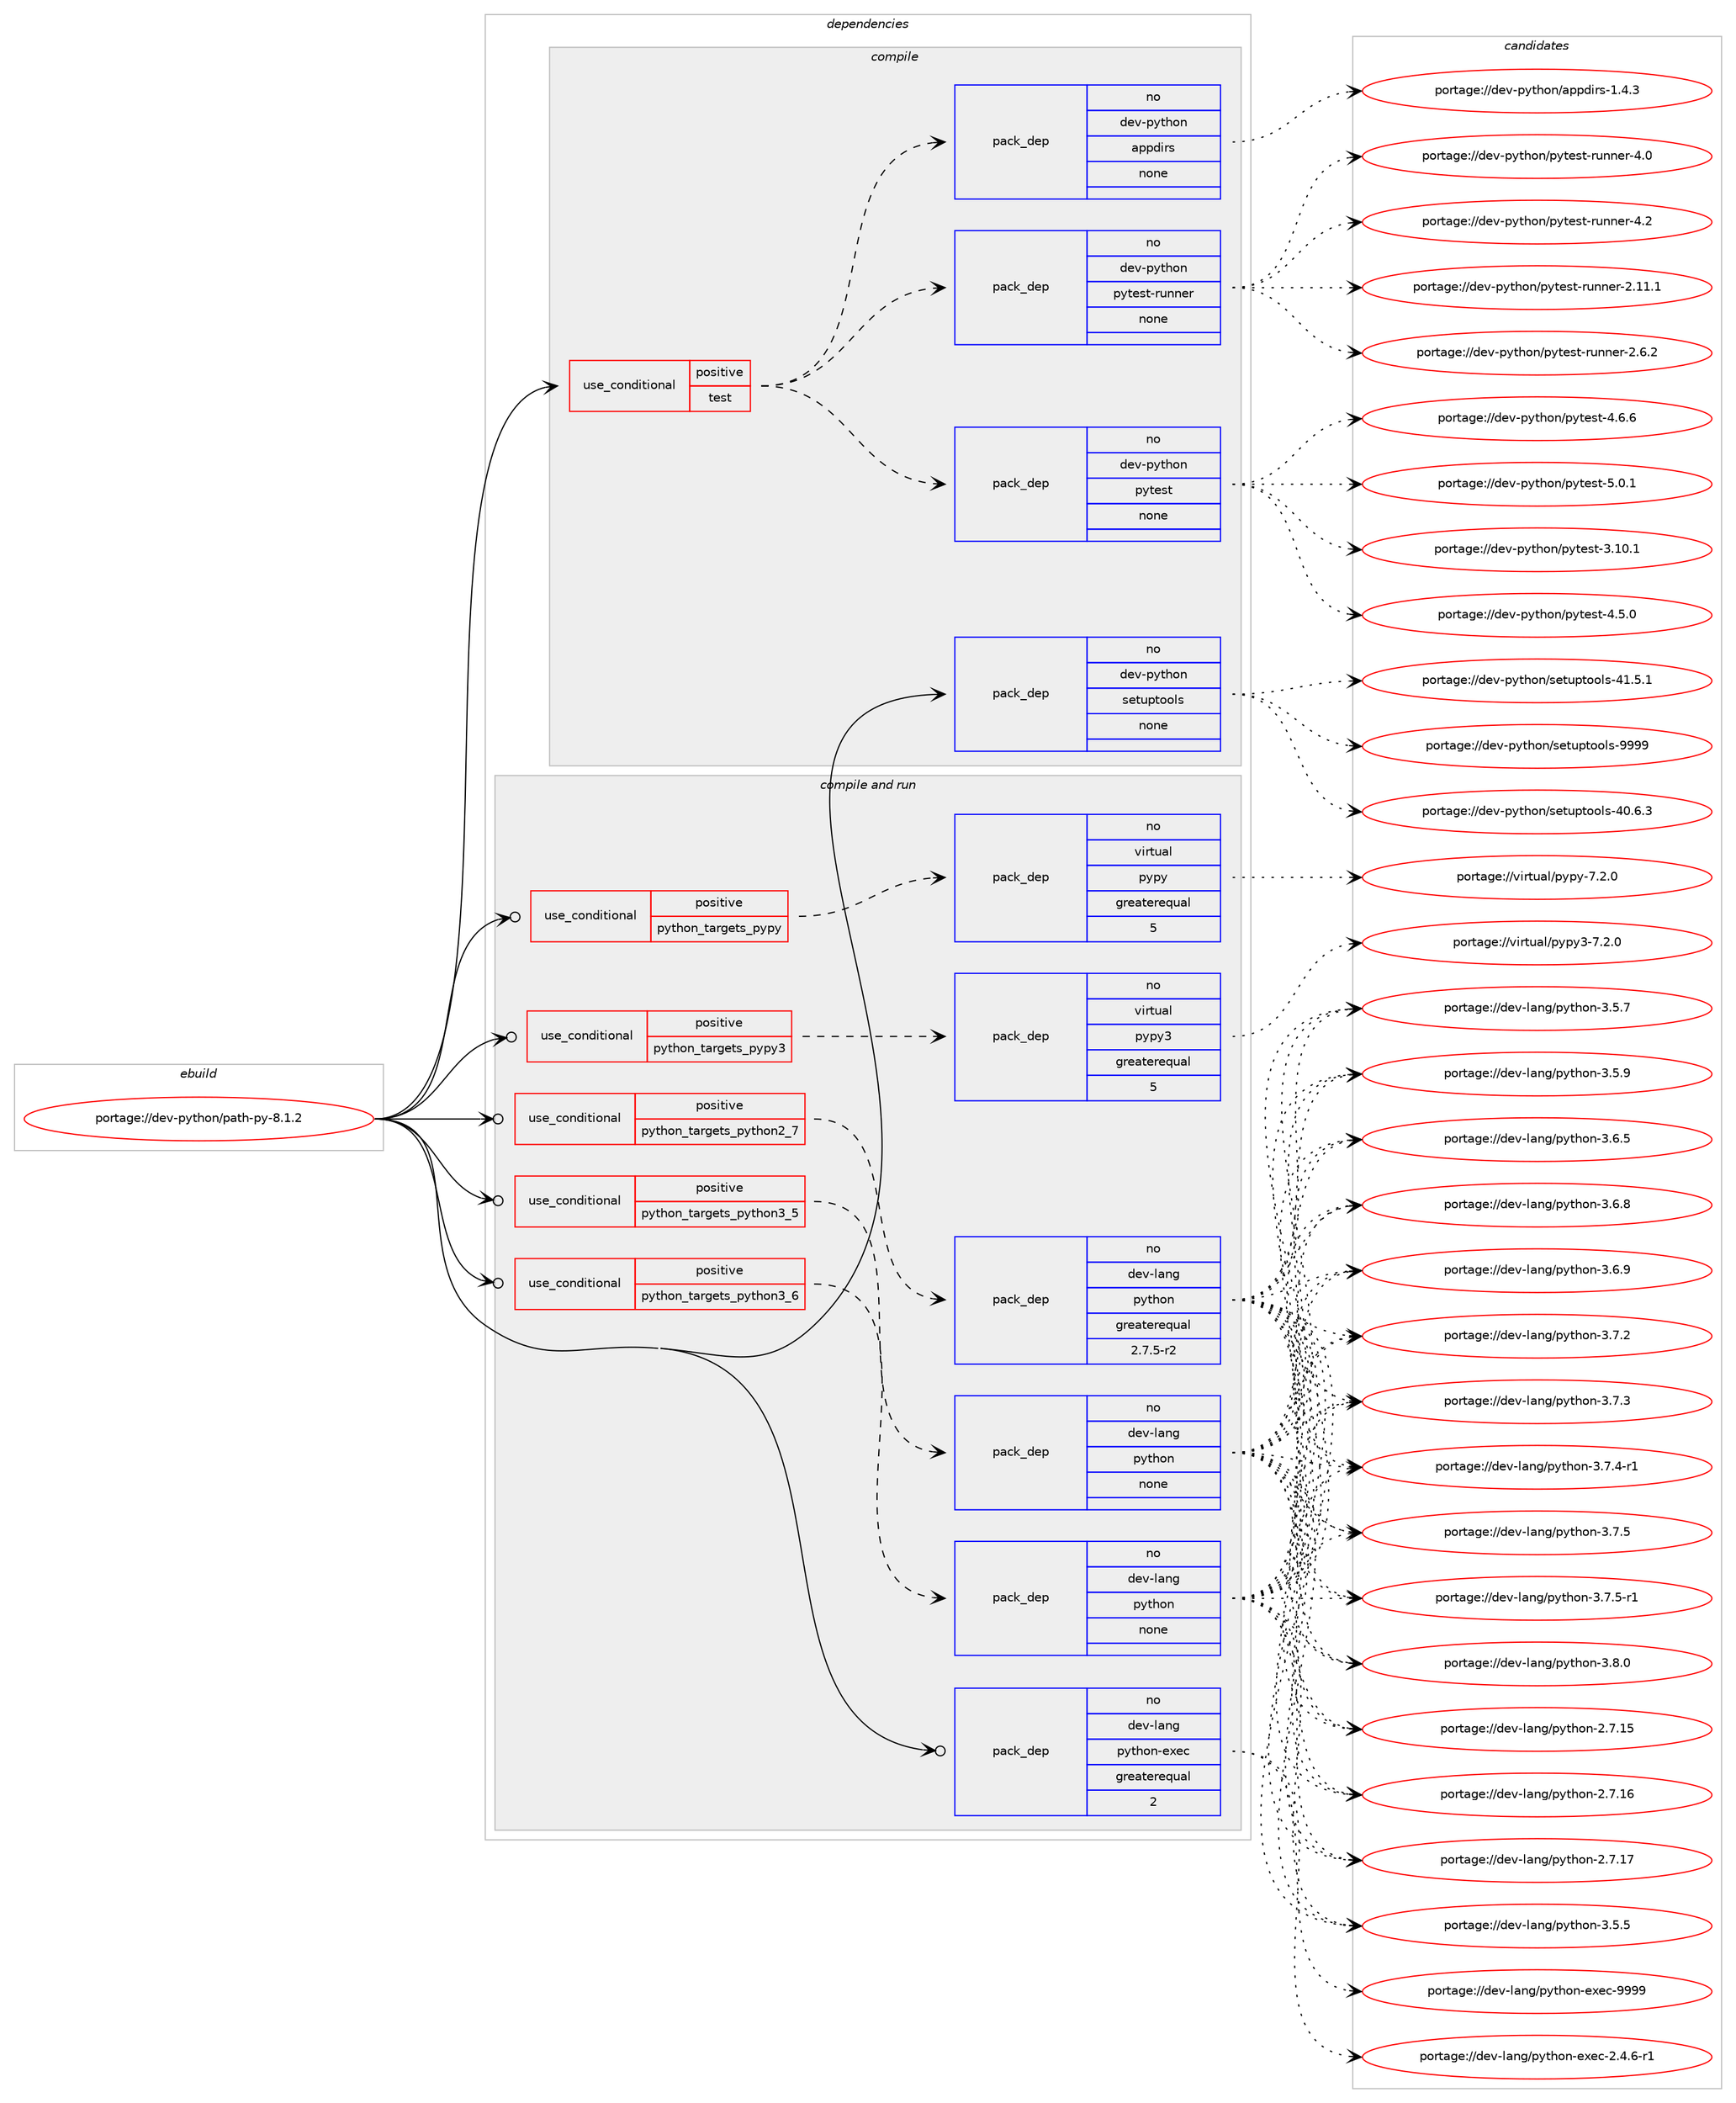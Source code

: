 digraph prolog {

# *************
# Graph options
# *************

newrank=true;
concentrate=true;
compound=true;
graph [rankdir=LR,fontname=Helvetica,fontsize=10,ranksep=1.5];#, ranksep=2.5, nodesep=0.2];
edge  [arrowhead=vee];
node  [fontname=Helvetica,fontsize=10];

# **********
# The ebuild
# **********

subgraph cluster_leftcol {
color=gray;
rank=same;
label=<<i>ebuild</i>>;
id [label="portage://dev-python/path-py-8.1.2", color=red, width=4, href="../dev-python/path-py-8.1.2.svg"];
}

# ****************
# The dependencies
# ****************

subgraph cluster_midcol {
color=gray;
label=<<i>dependencies</i>>;
subgraph cluster_compile {
fillcolor="#eeeeee";
style=filled;
label=<<i>compile</i>>;
subgraph cond33463 {
dependency155934 [label=<<TABLE BORDER="0" CELLBORDER="1" CELLSPACING="0" CELLPADDING="4"><TR><TD ROWSPAN="3" CELLPADDING="10">use_conditional</TD></TR><TR><TD>positive</TD></TR><TR><TD>test</TD></TR></TABLE>>, shape=none, color=red];
subgraph pack119110 {
dependency155935 [label=<<TABLE BORDER="0" CELLBORDER="1" CELLSPACING="0" CELLPADDING="4" WIDTH="220"><TR><TD ROWSPAN="6" CELLPADDING="30">pack_dep</TD></TR><TR><TD WIDTH="110">no</TD></TR><TR><TD>dev-python</TD></TR><TR><TD>appdirs</TD></TR><TR><TD>none</TD></TR><TR><TD></TD></TR></TABLE>>, shape=none, color=blue];
}
dependency155934:e -> dependency155935:w [weight=20,style="dashed",arrowhead="vee"];
subgraph pack119111 {
dependency155936 [label=<<TABLE BORDER="0" CELLBORDER="1" CELLSPACING="0" CELLPADDING="4" WIDTH="220"><TR><TD ROWSPAN="6" CELLPADDING="30">pack_dep</TD></TR><TR><TD WIDTH="110">no</TD></TR><TR><TD>dev-python</TD></TR><TR><TD>pytest</TD></TR><TR><TD>none</TD></TR><TR><TD></TD></TR></TABLE>>, shape=none, color=blue];
}
dependency155934:e -> dependency155936:w [weight=20,style="dashed",arrowhead="vee"];
subgraph pack119112 {
dependency155937 [label=<<TABLE BORDER="0" CELLBORDER="1" CELLSPACING="0" CELLPADDING="4" WIDTH="220"><TR><TD ROWSPAN="6" CELLPADDING="30">pack_dep</TD></TR><TR><TD WIDTH="110">no</TD></TR><TR><TD>dev-python</TD></TR><TR><TD>pytest-runner</TD></TR><TR><TD>none</TD></TR><TR><TD></TD></TR></TABLE>>, shape=none, color=blue];
}
dependency155934:e -> dependency155937:w [weight=20,style="dashed",arrowhead="vee"];
}
id:e -> dependency155934:w [weight=20,style="solid",arrowhead="vee"];
subgraph pack119113 {
dependency155938 [label=<<TABLE BORDER="0" CELLBORDER="1" CELLSPACING="0" CELLPADDING="4" WIDTH="220"><TR><TD ROWSPAN="6" CELLPADDING="30">pack_dep</TD></TR><TR><TD WIDTH="110">no</TD></TR><TR><TD>dev-python</TD></TR><TR><TD>setuptools</TD></TR><TR><TD>none</TD></TR><TR><TD></TD></TR></TABLE>>, shape=none, color=blue];
}
id:e -> dependency155938:w [weight=20,style="solid",arrowhead="vee"];
}
subgraph cluster_compileandrun {
fillcolor="#eeeeee";
style=filled;
label=<<i>compile and run</i>>;
subgraph cond33464 {
dependency155939 [label=<<TABLE BORDER="0" CELLBORDER="1" CELLSPACING="0" CELLPADDING="4"><TR><TD ROWSPAN="3" CELLPADDING="10">use_conditional</TD></TR><TR><TD>positive</TD></TR><TR><TD>python_targets_pypy</TD></TR></TABLE>>, shape=none, color=red];
subgraph pack119114 {
dependency155940 [label=<<TABLE BORDER="0" CELLBORDER="1" CELLSPACING="0" CELLPADDING="4" WIDTH="220"><TR><TD ROWSPAN="6" CELLPADDING="30">pack_dep</TD></TR><TR><TD WIDTH="110">no</TD></TR><TR><TD>virtual</TD></TR><TR><TD>pypy</TD></TR><TR><TD>greaterequal</TD></TR><TR><TD>5</TD></TR></TABLE>>, shape=none, color=blue];
}
dependency155939:e -> dependency155940:w [weight=20,style="dashed",arrowhead="vee"];
}
id:e -> dependency155939:w [weight=20,style="solid",arrowhead="odotvee"];
subgraph cond33465 {
dependency155941 [label=<<TABLE BORDER="0" CELLBORDER="1" CELLSPACING="0" CELLPADDING="4"><TR><TD ROWSPAN="3" CELLPADDING="10">use_conditional</TD></TR><TR><TD>positive</TD></TR><TR><TD>python_targets_pypy3</TD></TR></TABLE>>, shape=none, color=red];
subgraph pack119115 {
dependency155942 [label=<<TABLE BORDER="0" CELLBORDER="1" CELLSPACING="0" CELLPADDING="4" WIDTH="220"><TR><TD ROWSPAN="6" CELLPADDING="30">pack_dep</TD></TR><TR><TD WIDTH="110">no</TD></TR><TR><TD>virtual</TD></TR><TR><TD>pypy3</TD></TR><TR><TD>greaterequal</TD></TR><TR><TD>5</TD></TR></TABLE>>, shape=none, color=blue];
}
dependency155941:e -> dependency155942:w [weight=20,style="dashed",arrowhead="vee"];
}
id:e -> dependency155941:w [weight=20,style="solid",arrowhead="odotvee"];
subgraph cond33466 {
dependency155943 [label=<<TABLE BORDER="0" CELLBORDER="1" CELLSPACING="0" CELLPADDING="4"><TR><TD ROWSPAN="3" CELLPADDING="10">use_conditional</TD></TR><TR><TD>positive</TD></TR><TR><TD>python_targets_python2_7</TD></TR></TABLE>>, shape=none, color=red];
subgraph pack119116 {
dependency155944 [label=<<TABLE BORDER="0" CELLBORDER="1" CELLSPACING="0" CELLPADDING="4" WIDTH="220"><TR><TD ROWSPAN="6" CELLPADDING="30">pack_dep</TD></TR><TR><TD WIDTH="110">no</TD></TR><TR><TD>dev-lang</TD></TR><TR><TD>python</TD></TR><TR><TD>greaterequal</TD></TR><TR><TD>2.7.5-r2</TD></TR></TABLE>>, shape=none, color=blue];
}
dependency155943:e -> dependency155944:w [weight=20,style="dashed",arrowhead="vee"];
}
id:e -> dependency155943:w [weight=20,style="solid",arrowhead="odotvee"];
subgraph cond33467 {
dependency155945 [label=<<TABLE BORDER="0" CELLBORDER="1" CELLSPACING="0" CELLPADDING="4"><TR><TD ROWSPAN="3" CELLPADDING="10">use_conditional</TD></TR><TR><TD>positive</TD></TR><TR><TD>python_targets_python3_5</TD></TR></TABLE>>, shape=none, color=red];
subgraph pack119117 {
dependency155946 [label=<<TABLE BORDER="0" CELLBORDER="1" CELLSPACING="0" CELLPADDING="4" WIDTH="220"><TR><TD ROWSPAN="6" CELLPADDING="30">pack_dep</TD></TR><TR><TD WIDTH="110">no</TD></TR><TR><TD>dev-lang</TD></TR><TR><TD>python</TD></TR><TR><TD>none</TD></TR><TR><TD></TD></TR></TABLE>>, shape=none, color=blue];
}
dependency155945:e -> dependency155946:w [weight=20,style="dashed",arrowhead="vee"];
}
id:e -> dependency155945:w [weight=20,style="solid",arrowhead="odotvee"];
subgraph cond33468 {
dependency155947 [label=<<TABLE BORDER="0" CELLBORDER="1" CELLSPACING="0" CELLPADDING="4"><TR><TD ROWSPAN="3" CELLPADDING="10">use_conditional</TD></TR><TR><TD>positive</TD></TR><TR><TD>python_targets_python3_6</TD></TR></TABLE>>, shape=none, color=red];
subgraph pack119118 {
dependency155948 [label=<<TABLE BORDER="0" CELLBORDER="1" CELLSPACING="0" CELLPADDING="4" WIDTH="220"><TR><TD ROWSPAN="6" CELLPADDING="30">pack_dep</TD></TR><TR><TD WIDTH="110">no</TD></TR><TR><TD>dev-lang</TD></TR><TR><TD>python</TD></TR><TR><TD>none</TD></TR><TR><TD></TD></TR></TABLE>>, shape=none, color=blue];
}
dependency155947:e -> dependency155948:w [weight=20,style="dashed",arrowhead="vee"];
}
id:e -> dependency155947:w [weight=20,style="solid",arrowhead="odotvee"];
subgraph pack119119 {
dependency155949 [label=<<TABLE BORDER="0" CELLBORDER="1" CELLSPACING="0" CELLPADDING="4" WIDTH="220"><TR><TD ROWSPAN="6" CELLPADDING="30">pack_dep</TD></TR><TR><TD WIDTH="110">no</TD></TR><TR><TD>dev-lang</TD></TR><TR><TD>python-exec</TD></TR><TR><TD>greaterequal</TD></TR><TR><TD>2</TD></TR></TABLE>>, shape=none, color=blue];
}
id:e -> dependency155949:w [weight=20,style="solid",arrowhead="odotvee"];
}
subgraph cluster_run {
fillcolor="#eeeeee";
style=filled;
label=<<i>run</i>>;
}
}

# **************
# The candidates
# **************

subgraph cluster_choices {
rank=same;
color=gray;
label=<<i>candidates</i>>;

subgraph choice119110 {
color=black;
nodesep=1;
choiceportage100101118451121211161041111104797112112100105114115454946524651 [label="portage://dev-python/appdirs-1.4.3", color=red, width=4,href="../dev-python/appdirs-1.4.3.svg"];
dependency155935:e -> choiceportage100101118451121211161041111104797112112100105114115454946524651:w [style=dotted,weight="100"];
}
subgraph choice119111 {
color=black;
nodesep=1;
choiceportage100101118451121211161041111104711212111610111511645514649484649 [label="portage://dev-python/pytest-3.10.1", color=red, width=4,href="../dev-python/pytest-3.10.1.svg"];
choiceportage1001011184511212111610411111047112121116101115116455246534648 [label="portage://dev-python/pytest-4.5.0", color=red, width=4,href="../dev-python/pytest-4.5.0.svg"];
choiceportage1001011184511212111610411111047112121116101115116455246544654 [label="portage://dev-python/pytest-4.6.6", color=red, width=4,href="../dev-python/pytest-4.6.6.svg"];
choiceportage1001011184511212111610411111047112121116101115116455346484649 [label="portage://dev-python/pytest-5.0.1", color=red, width=4,href="../dev-python/pytest-5.0.1.svg"];
dependency155936:e -> choiceportage100101118451121211161041111104711212111610111511645514649484649:w [style=dotted,weight="100"];
dependency155936:e -> choiceportage1001011184511212111610411111047112121116101115116455246534648:w [style=dotted,weight="100"];
dependency155936:e -> choiceportage1001011184511212111610411111047112121116101115116455246544654:w [style=dotted,weight="100"];
dependency155936:e -> choiceportage1001011184511212111610411111047112121116101115116455346484649:w [style=dotted,weight="100"];
}
subgraph choice119112 {
color=black;
nodesep=1;
choiceportage10010111845112121116104111110471121211161011151164511411711011010111445504649494649 [label="portage://dev-python/pytest-runner-2.11.1", color=red, width=4,href="../dev-python/pytest-runner-2.11.1.svg"];
choiceportage100101118451121211161041111104711212111610111511645114117110110101114455046544650 [label="portage://dev-python/pytest-runner-2.6.2", color=red, width=4,href="../dev-python/pytest-runner-2.6.2.svg"];
choiceportage10010111845112121116104111110471121211161011151164511411711011010111445524648 [label="portage://dev-python/pytest-runner-4.0", color=red, width=4,href="../dev-python/pytest-runner-4.0.svg"];
choiceportage10010111845112121116104111110471121211161011151164511411711011010111445524650 [label="portage://dev-python/pytest-runner-4.2", color=red, width=4,href="../dev-python/pytest-runner-4.2.svg"];
dependency155937:e -> choiceportage10010111845112121116104111110471121211161011151164511411711011010111445504649494649:w [style=dotted,weight="100"];
dependency155937:e -> choiceportage100101118451121211161041111104711212111610111511645114117110110101114455046544650:w [style=dotted,weight="100"];
dependency155937:e -> choiceportage10010111845112121116104111110471121211161011151164511411711011010111445524648:w [style=dotted,weight="100"];
dependency155937:e -> choiceportage10010111845112121116104111110471121211161011151164511411711011010111445524650:w [style=dotted,weight="100"];
}
subgraph choice119113 {
color=black;
nodesep=1;
choiceportage100101118451121211161041111104711510111611711211611111110811545524846544651 [label="portage://dev-python/setuptools-40.6.3", color=red, width=4,href="../dev-python/setuptools-40.6.3.svg"];
choiceportage100101118451121211161041111104711510111611711211611111110811545524946534649 [label="portage://dev-python/setuptools-41.5.1", color=red, width=4,href="../dev-python/setuptools-41.5.1.svg"];
choiceportage10010111845112121116104111110471151011161171121161111111081154557575757 [label="portage://dev-python/setuptools-9999", color=red, width=4,href="../dev-python/setuptools-9999.svg"];
dependency155938:e -> choiceportage100101118451121211161041111104711510111611711211611111110811545524846544651:w [style=dotted,weight="100"];
dependency155938:e -> choiceportage100101118451121211161041111104711510111611711211611111110811545524946534649:w [style=dotted,weight="100"];
dependency155938:e -> choiceportage10010111845112121116104111110471151011161171121161111111081154557575757:w [style=dotted,weight="100"];
}
subgraph choice119114 {
color=black;
nodesep=1;
choiceportage1181051141161179710847112121112121455546504648 [label="portage://virtual/pypy-7.2.0", color=red, width=4,href="../virtual/pypy-7.2.0.svg"];
dependency155940:e -> choiceportage1181051141161179710847112121112121455546504648:w [style=dotted,weight="100"];
}
subgraph choice119115 {
color=black;
nodesep=1;
choiceportage118105114116117971084711212111212151455546504648 [label="portage://virtual/pypy3-7.2.0", color=red, width=4,href="../virtual/pypy3-7.2.0.svg"];
dependency155942:e -> choiceportage118105114116117971084711212111212151455546504648:w [style=dotted,weight="100"];
}
subgraph choice119116 {
color=black;
nodesep=1;
choiceportage10010111845108971101034711212111610411111045504655464953 [label="portage://dev-lang/python-2.7.15", color=red, width=4,href="../dev-lang/python-2.7.15.svg"];
choiceportage10010111845108971101034711212111610411111045504655464954 [label="portage://dev-lang/python-2.7.16", color=red, width=4,href="../dev-lang/python-2.7.16.svg"];
choiceportage10010111845108971101034711212111610411111045504655464955 [label="portage://dev-lang/python-2.7.17", color=red, width=4,href="../dev-lang/python-2.7.17.svg"];
choiceportage100101118451089711010347112121116104111110455146534653 [label="portage://dev-lang/python-3.5.5", color=red, width=4,href="../dev-lang/python-3.5.5.svg"];
choiceportage100101118451089711010347112121116104111110455146534655 [label="portage://dev-lang/python-3.5.7", color=red, width=4,href="../dev-lang/python-3.5.7.svg"];
choiceportage100101118451089711010347112121116104111110455146534657 [label="portage://dev-lang/python-3.5.9", color=red, width=4,href="../dev-lang/python-3.5.9.svg"];
choiceportage100101118451089711010347112121116104111110455146544653 [label="portage://dev-lang/python-3.6.5", color=red, width=4,href="../dev-lang/python-3.6.5.svg"];
choiceportage100101118451089711010347112121116104111110455146544656 [label="portage://dev-lang/python-3.6.8", color=red, width=4,href="../dev-lang/python-3.6.8.svg"];
choiceportage100101118451089711010347112121116104111110455146544657 [label="portage://dev-lang/python-3.6.9", color=red, width=4,href="../dev-lang/python-3.6.9.svg"];
choiceportage100101118451089711010347112121116104111110455146554650 [label="portage://dev-lang/python-3.7.2", color=red, width=4,href="../dev-lang/python-3.7.2.svg"];
choiceportage100101118451089711010347112121116104111110455146554651 [label="portage://dev-lang/python-3.7.3", color=red, width=4,href="../dev-lang/python-3.7.3.svg"];
choiceportage1001011184510897110103471121211161041111104551465546524511449 [label="portage://dev-lang/python-3.7.4-r1", color=red, width=4,href="../dev-lang/python-3.7.4-r1.svg"];
choiceportage100101118451089711010347112121116104111110455146554653 [label="portage://dev-lang/python-3.7.5", color=red, width=4,href="../dev-lang/python-3.7.5.svg"];
choiceportage1001011184510897110103471121211161041111104551465546534511449 [label="portage://dev-lang/python-3.7.5-r1", color=red, width=4,href="../dev-lang/python-3.7.5-r1.svg"];
choiceportage100101118451089711010347112121116104111110455146564648 [label="portage://dev-lang/python-3.8.0", color=red, width=4,href="../dev-lang/python-3.8.0.svg"];
dependency155944:e -> choiceportage10010111845108971101034711212111610411111045504655464953:w [style=dotted,weight="100"];
dependency155944:e -> choiceportage10010111845108971101034711212111610411111045504655464954:w [style=dotted,weight="100"];
dependency155944:e -> choiceportage10010111845108971101034711212111610411111045504655464955:w [style=dotted,weight="100"];
dependency155944:e -> choiceportage100101118451089711010347112121116104111110455146534653:w [style=dotted,weight="100"];
dependency155944:e -> choiceportage100101118451089711010347112121116104111110455146534655:w [style=dotted,weight="100"];
dependency155944:e -> choiceportage100101118451089711010347112121116104111110455146534657:w [style=dotted,weight="100"];
dependency155944:e -> choiceportage100101118451089711010347112121116104111110455146544653:w [style=dotted,weight="100"];
dependency155944:e -> choiceportage100101118451089711010347112121116104111110455146544656:w [style=dotted,weight="100"];
dependency155944:e -> choiceportage100101118451089711010347112121116104111110455146544657:w [style=dotted,weight="100"];
dependency155944:e -> choiceportage100101118451089711010347112121116104111110455146554650:w [style=dotted,weight="100"];
dependency155944:e -> choiceportage100101118451089711010347112121116104111110455146554651:w [style=dotted,weight="100"];
dependency155944:e -> choiceportage1001011184510897110103471121211161041111104551465546524511449:w [style=dotted,weight="100"];
dependency155944:e -> choiceportage100101118451089711010347112121116104111110455146554653:w [style=dotted,weight="100"];
dependency155944:e -> choiceportage1001011184510897110103471121211161041111104551465546534511449:w [style=dotted,weight="100"];
dependency155944:e -> choiceportage100101118451089711010347112121116104111110455146564648:w [style=dotted,weight="100"];
}
subgraph choice119117 {
color=black;
nodesep=1;
choiceportage10010111845108971101034711212111610411111045504655464953 [label="portage://dev-lang/python-2.7.15", color=red, width=4,href="../dev-lang/python-2.7.15.svg"];
choiceportage10010111845108971101034711212111610411111045504655464954 [label="portage://dev-lang/python-2.7.16", color=red, width=4,href="../dev-lang/python-2.7.16.svg"];
choiceportage10010111845108971101034711212111610411111045504655464955 [label="portage://dev-lang/python-2.7.17", color=red, width=4,href="../dev-lang/python-2.7.17.svg"];
choiceportage100101118451089711010347112121116104111110455146534653 [label="portage://dev-lang/python-3.5.5", color=red, width=4,href="../dev-lang/python-3.5.5.svg"];
choiceportage100101118451089711010347112121116104111110455146534655 [label="portage://dev-lang/python-3.5.7", color=red, width=4,href="../dev-lang/python-3.5.7.svg"];
choiceportage100101118451089711010347112121116104111110455146534657 [label="portage://dev-lang/python-3.5.9", color=red, width=4,href="../dev-lang/python-3.5.9.svg"];
choiceportage100101118451089711010347112121116104111110455146544653 [label="portage://dev-lang/python-3.6.5", color=red, width=4,href="../dev-lang/python-3.6.5.svg"];
choiceportage100101118451089711010347112121116104111110455146544656 [label="portage://dev-lang/python-3.6.8", color=red, width=4,href="../dev-lang/python-3.6.8.svg"];
choiceportage100101118451089711010347112121116104111110455146544657 [label="portage://dev-lang/python-3.6.9", color=red, width=4,href="../dev-lang/python-3.6.9.svg"];
choiceportage100101118451089711010347112121116104111110455146554650 [label="portage://dev-lang/python-3.7.2", color=red, width=4,href="../dev-lang/python-3.7.2.svg"];
choiceportage100101118451089711010347112121116104111110455146554651 [label="portage://dev-lang/python-3.7.3", color=red, width=4,href="../dev-lang/python-3.7.3.svg"];
choiceportage1001011184510897110103471121211161041111104551465546524511449 [label="portage://dev-lang/python-3.7.4-r1", color=red, width=4,href="../dev-lang/python-3.7.4-r1.svg"];
choiceportage100101118451089711010347112121116104111110455146554653 [label="portage://dev-lang/python-3.7.5", color=red, width=4,href="../dev-lang/python-3.7.5.svg"];
choiceportage1001011184510897110103471121211161041111104551465546534511449 [label="portage://dev-lang/python-3.7.5-r1", color=red, width=4,href="../dev-lang/python-3.7.5-r1.svg"];
choiceportage100101118451089711010347112121116104111110455146564648 [label="portage://dev-lang/python-3.8.0", color=red, width=4,href="../dev-lang/python-3.8.0.svg"];
dependency155946:e -> choiceportage10010111845108971101034711212111610411111045504655464953:w [style=dotted,weight="100"];
dependency155946:e -> choiceportage10010111845108971101034711212111610411111045504655464954:w [style=dotted,weight="100"];
dependency155946:e -> choiceportage10010111845108971101034711212111610411111045504655464955:w [style=dotted,weight="100"];
dependency155946:e -> choiceportage100101118451089711010347112121116104111110455146534653:w [style=dotted,weight="100"];
dependency155946:e -> choiceportage100101118451089711010347112121116104111110455146534655:w [style=dotted,weight="100"];
dependency155946:e -> choiceportage100101118451089711010347112121116104111110455146534657:w [style=dotted,weight="100"];
dependency155946:e -> choiceportage100101118451089711010347112121116104111110455146544653:w [style=dotted,weight="100"];
dependency155946:e -> choiceportage100101118451089711010347112121116104111110455146544656:w [style=dotted,weight="100"];
dependency155946:e -> choiceportage100101118451089711010347112121116104111110455146544657:w [style=dotted,weight="100"];
dependency155946:e -> choiceportage100101118451089711010347112121116104111110455146554650:w [style=dotted,weight="100"];
dependency155946:e -> choiceportage100101118451089711010347112121116104111110455146554651:w [style=dotted,weight="100"];
dependency155946:e -> choiceportage1001011184510897110103471121211161041111104551465546524511449:w [style=dotted,weight="100"];
dependency155946:e -> choiceportage100101118451089711010347112121116104111110455146554653:w [style=dotted,weight="100"];
dependency155946:e -> choiceportage1001011184510897110103471121211161041111104551465546534511449:w [style=dotted,weight="100"];
dependency155946:e -> choiceportage100101118451089711010347112121116104111110455146564648:w [style=dotted,weight="100"];
}
subgraph choice119118 {
color=black;
nodesep=1;
choiceportage10010111845108971101034711212111610411111045504655464953 [label="portage://dev-lang/python-2.7.15", color=red, width=4,href="../dev-lang/python-2.7.15.svg"];
choiceportage10010111845108971101034711212111610411111045504655464954 [label="portage://dev-lang/python-2.7.16", color=red, width=4,href="../dev-lang/python-2.7.16.svg"];
choiceportage10010111845108971101034711212111610411111045504655464955 [label="portage://dev-lang/python-2.7.17", color=red, width=4,href="../dev-lang/python-2.7.17.svg"];
choiceportage100101118451089711010347112121116104111110455146534653 [label="portage://dev-lang/python-3.5.5", color=red, width=4,href="../dev-lang/python-3.5.5.svg"];
choiceportage100101118451089711010347112121116104111110455146534655 [label="portage://dev-lang/python-3.5.7", color=red, width=4,href="../dev-lang/python-3.5.7.svg"];
choiceportage100101118451089711010347112121116104111110455146534657 [label="portage://dev-lang/python-3.5.9", color=red, width=4,href="../dev-lang/python-3.5.9.svg"];
choiceportage100101118451089711010347112121116104111110455146544653 [label="portage://dev-lang/python-3.6.5", color=red, width=4,href="../dev-lang/python-3.6.5.svg"];
choiceportage100101118451089711010347112121116104111110455146544656 [label="portage://dev-lang/python-3.6.8", color=red, width=4,href="../dev-lang/python-3.6.8.svg"];
choiceportage100101118451089711010347112121116104111110455146544657 [label="portage://dev-lang/python-3.6.9", color=red, width=4,href="../dev-lang/python-3.6.9.svg"];
choiceportage100101118451089711010347112121116104111110455146554650 [label="portage://dev-lang/python-3.7.2", color=red, width=4,href="../dev-lang/python-3.7.2.svg"];
choiceportage100101118451089711010347112121116104111110455146554651 [label="portage://dev-lang/python-3.7.3", color=red, width=4,href="../dev-lang/python-3.7.3.svg"];
choiceportage1001011184510897110103471121211161041111104551465546524511449 [label="portage://dev-lang/python-3.7.4-r1", color=red, width=4,href="../dev-lang/python-3.7.4-r1.svg"];
choiceportage100101118451089711010347112121116104111110455146554653 [label="portage://dev-lang/python-3.7.5", color=red, width=4,href="../dev-lang/python-3.7.5.svg"];
choiceportage1001011184510897110103471121211161041111104551465546534511449 [label="portage://dev-lang/python-3.7.5-r1", color=red, width=4,href="../dev-lang/python-3.7.5-r1.svg"];
choiceportage100101118451089711010347112121116104111110455146564648 [label="portage://dev-lang/python-3.8.0", color=red, width=4,href="../dev-lang/python-3.8.0.svg"];
dependency155948:e -> choiceportage10010111845108971101034711212111610411111045504655464953:w [style=dotted,weight="100"];
dependency155948:e -> choiceportage10010111845108971101034711212111610411111045504655464954:w [style=dotted,weight="100"];
dependency155948:e -> choiceportage10010111845108971101034711212111610411111045504655464955:w [style=dotted,weight="100"];
dependency155948:e -> choiceportage100101118451089711010347112121116104111110455146534653:w [style=dotted,weight="100"];
dependency155948:e -> choiceportage100101118451089711010347112121116104111110455146534655:w [style=dotted,weight="100"];
dependency155948:e -> choiceportage100101118451089711010347112121116104111110455146534657:w [style=dotted,weight="100"];
dependency155948:e -> choiceportage100101118451089711010347112121116104111110455146544653:w [style=dotted,weight="100"];
dependency155948:e -> choiceportage100101118451089711010347112121116104111110455146544656:w [style=dotted,weight="100"];
dependency155948:e -> choiceportage100101118451089711010347112121116104111110455146544657:w [style=dotted,weight="100"];
dependency155948:e -> choiceportage100101118451089711010347112121116104111110455146554650:w [style=dotted,weight="100"];
dependency155948:e -> choiceportage100101118451089711010347112121116104111110455146554651:w [style=dotted,weight="100"];
dependency155948:e -> choiceportage1001011184510897110103471121211161041111104551465546524511449:w [style=dotted,weight="100"];
dependency155948:e -> choiceportage100101118451089711010347112121116104111110455146554653:w [style=dotted,weight="100"];
dependency155948:e -> choiceportage1001011184510897110103471121211161041111104551465546534511449:w [style=dotted,weight="100"];
dependency155948:e -> choiceportage100101118451089711010347112121116104111110455146564648:w [style=dotted,weight="100"];
}
subgraph choice119119 {
color=black;
nodesep=1;
choiceportage10010111845108971101034711212111610411111045101120101994550465246544511449 [label="portage://dev-lang/python-exec-2.4.6-r1", color=red, width=4,href="../dev-lang/python-exec-2.4.6-r1.svg"];
choiceportage10010111845108971101034711212111610411111045101120101994557575757 [label="portage://dev-lang/python-exec-9999", color=red, width=4,href="../dev-lang/python-exec-9999.svg"];
dependency155949:e -> choiceportage10010111845108971101034711212111610411111045101120101994550465246544511449:w [style=dotted,weight="100"];
dependency155949:e -> choiceportage10010111845108971101034711212111610411111045101120101994557575757:w [style=dotted,weight="100"];
}
}

}

